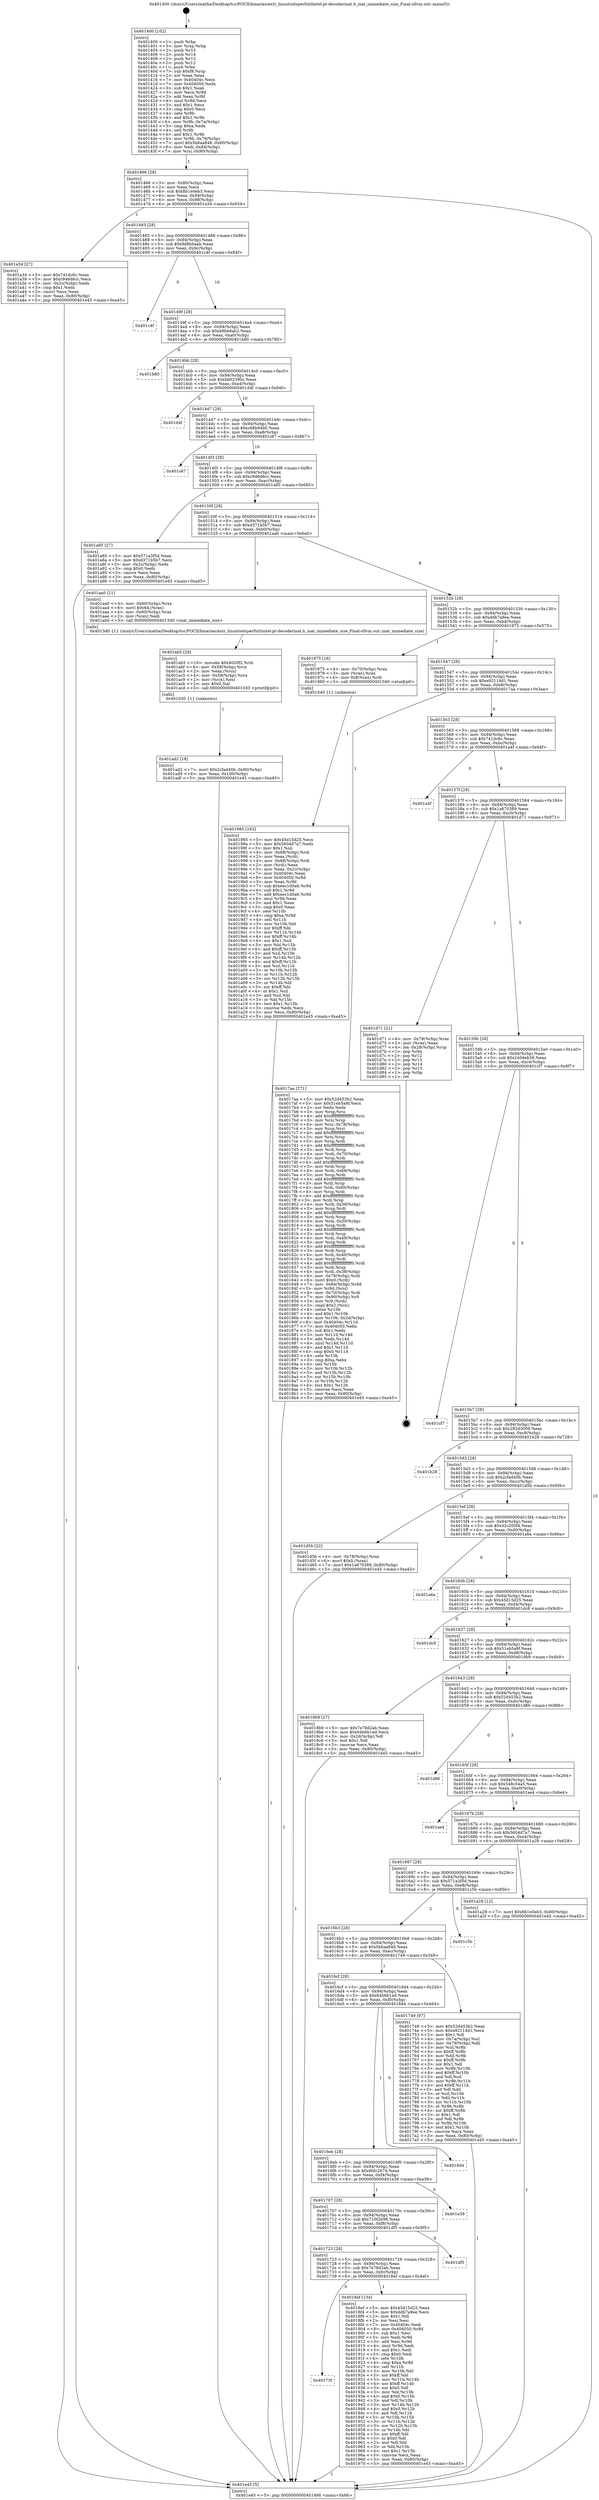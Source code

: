 digraph "0x401400" {
  label = "0x401400 (/mnt/c/Users/mathe/Desktop/tcc/POCII/binaries/extr_linuxtoolsperfutilintel-pt-decoderinat.h_inat_immediate_size_Final-ollvm.out::main(0))"
  labelloc = "t"
  node[shape=record]

  Entry [label="",width=0.3,height=0.3,shape=circle,fillcolor=black,style=filled]
  "0x401466" [label="{
     0x401466 [29]\l
     | [instrs]\l
     &nbsp;&nbsp;0x401466 \<+3\>: mov -0x80(%rbp),%eax\l
     &nbsp;&nbsp;0x401469 \<+2\>: mov %eax,%ecx\l
     &nbsp;&nbsp;0x40146b \<+6\>: sub $0x8b1e0eb3,%ecx\l
     &nbsp;&nbsp;0x401471 \<+6\>: mov %eax,-0x94(%rbp)\l
     &nbsp;&nbsp;0x401477 \<+6\>: mov %ecx,-0x98(%rbp)\l
     &nbsp;&nbsp;0x40147d \<+6\>: je 0000000000401a34 \<main+0x634\>\l
  }"]
  "0x401a34" [label="{
     0x401a34 [27]\l
     | [instrs]\l
     &nbsp;&nbsp;0x401a34 \<+5\>: mov $0x741dc6c,%eax\l
     &nbsp;&nbsp;0x401a39 \<+5\>: mov $0xc946d6cc,%ecx\l
     &nbsp;&nbsp;0x401a3e \<+3\>: mov -0x2c(%rbp),%edx\l
     &nbsp;&nbsp;0x401a41 \<+3\>: cmp $0x1,%edx\l
     &nbsp;&nbsp;0x401a44 \<+3\>: cmovl %ecx,%eax\l
     &nbsp;&nbsp;0x401a47 \<+3\>: mov %eax,-0x80(%rbp)\l
     &nbsp;&nbsp;0x401a4a \<+5\>: jmp 0000000000401e45 \<main+0xa45\>\l
  }"]
  "0x401483" [label="{
     0x401483 [28]\l
     | [instrs]\l
     &nbsp;&nbsp;0x401483 \<+5\>: jmp 0000000000401488 \<main+0x88\>\l
     &nbsp;&nbsp;0x401488 \<+6\>: mov -0x94(%rbp),%eax\l
     &nbsp;&nbsp;0x40148e \<+5\>: sub $0x9d6bbaab,%eax\l
     &nbsp;&nbsp;0x401493 \<+6\>: mov %eax,-0x9c(%rbp)\l
     &nbsp;&nbsp;0x401499 \<+6\>: je 0000000000401c4f \<main+0x84f\>\l
  }"]
  Exit [label="",width=0.3,height=0.3,shape=circle,fillcolor=black,style=filled,peripheries=2]
  "0x401c4f" [label="{
     0x401c4f\l
  }", style=dashed]
  "0x40149f" [label="{
     0x40149f [28]\l
     | [instrs]\l
     &nbsp;&nbsp;0x40149f \<+5\>: jmp 00000000004014a4 \<main+0xa4\>\l
     &nbsp;&nbsp;0x4014a4 \<+6\>: mov -0x94(%rbp),%eax\l
     &nbsp;&nbsp;0x4014aa \<+5\>: sub $0xb9bb8ab2,%eax\l
     &nbsp;&nbsp;0x4014af \<+6\>: mov %eax,-0xa0(%rbp)\l
     &nbsp;&nbsp;0x4014b5 \<+6\>: je 0000000000401b80 \<main+0x780\>\l
  }"]
  "0x401ad2" [label="{
     0x401ad2 [18]\l
     | [instrs]\l
     &nbsp;&nbsp;0x401ad2 \<+7\>: movl $0x2cfad40b,-0x80(%rbp)\l
     &nbsp;&nbsp;0x401ad9 \<+6\>: mov %eax,-0x100(%rbp)\l
     &nbsp;&nbsp;0x401adf \<+5\>: jmp 0000000000401e45 \<main+0xa45\>\l
  }"]
  "0x401b80" [label="{
     0x401b80\l
  }", style=dashed]
  "0x4014bb" [label="{
     0x4014bb [28]\l
     | [instrs]\l
     &nbsp;&nbsp;0x4014bb \<+5\>: jmp 00000000004014c0 \<main+0xc0\>\l
     &nbsp;&nbsp;0x4014c0 \<+6\>: mov -0x94(%rbp),%eax\l
     &nbsp;&nbsp;0x4014c6 \<+5\>: sub $0xbb62390c,%eax\l
     &nbsp;&nbsp;0x4014cb \<+6\>: mov %eax,-0xa4(%rbp)\l
     &nbsp;&nbsp;0x4014d1 \<+6\>: je 0000000000401d4f \<main+0x94f\>\l
  }"]
  "0x401ab5" [label="{
     0x401ab5 [29]\l
     | [instrs]\l
     &nbsp;&nbsp;0x401ab5 \<+10\>: movabs $0x4020f2,%rdi\l
     &nbsp;&nbsp;0x401abf \<+4\>: mov -0x58(%rbp),%rcx\l
     &nbsp;&nbsp;0x401ac3 \<+2\>: mov %eax,(%rcx)\l
     &nbsp;&nbsp;0x401ac5 \<+4\>: mov -0x58(%rbp),%rcx\l
     &nbsp;&nbsp;0x401ac9 \<+2\>: mov (%rcx),%esi\l
     &nbsp;&nbsp;0x401acb \<+2\>: mov $0x0,%al\l
     &nbsp;&nbsp;0x401acd \<+5\>: call 0000000000401030 \<printf@plt\>\l
     | [calls]\l
     &nbsp;&nbsp;0x401030 \{1\} (unknown)\l
  }"]
  "0x401d4f" [label="{
     0x401d4f\l
  }", style=dashed]
  "0x4014d7" [label="{
     0x4014d7 [28]\l
     | [instrs]\l
     &nbsp;&nbsp;0x4014d7 \<+5\>: jmp 00000000004014dc \<main+0xdc\>\l
     &nbsp;&nbsp;0x4014dc \<+6\>: mov -0x94(%rbp),%eax\l
     &nbsp;&nbsp;0x4014e2 \<+5\>: sub $0xc68b94b0,%eax\l
     &nbsp;&nbsp;0x4014e7 \<+6\>: mov %eax,-0xa8(%rbp)\l
     &nbsp;&nbsp;0x4014ed \<+6\>: je 0000000000401c67 \<main+0x867\>\l
  }"]
  "0x401985" [label="{
     0x401985 [163]\l
     | [instrs]\l
     &nbsp;&nbsp;0x401985 \<+5\>: mov $0x45d15d25,%ecx\l
     &nbsp;&nbsp;0x40198a \<+5\>: mov $0x5604d7a7,%edx\l
     &nbsp;&nbsp;0x40198f \<+3\>: mov $0x1,%sil\l
     &nbsp;&nbsp;0x401992 \<+4\>: mov -0x68(%rbp),%rdi\l
     &nbsp;&nbsp;0x401996 \<+2\>: mov %eax,(%rdi)\l
     &nbsp;&nbsp;0x401998 \<+4\>: mov -0x68(%rbp),%rdi\l
     &nbsp;&nbsp;0x40199c \<+2\>: mov (%rdi),%eax\l
     &nbsp;&nbsp;0x40199e \<+3\>: mov %eax,-0x2c(%rbp)\l
     &nbsp;&nbsp;0x4019a1 \<+7\>: mov 0x40404c,%eax\l
     &nbsp;&nbsp;0x4019a8 \<+8\>: mov 0x404050,%r8d\l
     &nbsp;&nbsp;0x4019b0 \<+3\>: mov %eax,%r9d\l
     &nbsp;&nbsp;0x4019b3 \<+7\>: sub $0xeec1d0a6,%r9d\l
     &nbsp;&nbsp;0x4019ba \<+4\>: sub $0x1,%r9d\l
     &nbsp;&nbsp;0x4019be \<+7\>: add $0xeec1d0a6,%r9d\l
     &nbsp;&nbsp;0x4019c5 \<+4\>: imul %r9d,%eax\l
     &nbsp;&nbsp;0x4019c9 \<+3\>: and $0x1,%eax\l
     &nbsp;&nbsp;0x4019cc \<+3\>: cmp $0x0,%eax\l
     &nbsp;&nbsp;0x4019cf \<+4\>: sete %r10b\l
     &nbsp;&nbsp;0x4019d3 \<+4\>: cmp $0xa,%r8d\l
     &nbsp;&nbsp;0x4019d7 \<+4\>: setl %r11b\l
     &nbsp;&nbsp;0x4019db \<+3\>: mov %r10b,%bl\l
     &nbsp;&nbsp;0x4019de \<+3\>: xor $0xff,%bl\l
     &nbsp;&nbsp;0x4019e1 \<+3\>: mov %r11b,%r14b\l
     &nbsp;&nbsp;0x4019e4 \<+4\>: xor $0xff,%r14b\l
     &nbsp;&nbsp;0x4019e8 \<+4\>: xor $0x1,%sil\l
     &nbsp;&nbsp;0x4019ec \<+3\>: mov %bl,%r15b\l
     &nbsp;&nbsp;0x4019ef \<+4\>: and $0xff,%r15b\l
     &nbsp;&nbsp;0x4019f3 \<+3\>: and %sil,%r10b\l
     &nbsp;&nbsp;0x4019f6 \<+3\>: mov %r14b,%r12b\l
     &nbsp;&nbsp;0x4019f9 \<+4\>: and $0xff,%r12b\l
     &nbsp;&nbsp;0x4019fd \<+3\>: and %sil,%r11b\l
     &nbsp;&nbsp;0x401a00 \<+3\>: or %r10b,%r15b\l
     &nbsp;&nbsp;0x401a03 \<+3\>: or %r11b,%r12b\l
     &nbsp;&nbsp;0x401a06 \<+3\>: xor %r12b,%r15b\l
     &nbsp;&nbsp;0x401a09 \<+3\>: or %r14b,%bl\l
     &nbsp;&nbsp;0x401a0c \<+3\>: xor $0xff,%bl\l
     &nbsp;&nbsp;0x401a0f \<+4\>: or $0x1,%sil\l
     &nbsp;&nbsp;0x401a13 \<+3\>: and %sil,%bl\l
     &nbsp;&nbsp;0x401a16 \<+3\>: or %bl,%r15b\l
     &nbsp;&nbsp;0x401a19 \<+4\>: test $0x1,%r15b\l
     &nbsp;&nbsp;0x401a1d \<+3\>: cmovne %edx,%ecx\l
     &nbsp;&nbsp;0x401a20 \<+3\>: mov %ecx,-0x80(%rbp)\l
     &nbsp;&nbsp;0x401a23 \<+5\>: jmp 0000000000401e45 \<main+0xa45\>\l
  }"]
  "0x401c67" [label="{
     0x401c67\l
  }", style=dashed]
  "0x4014f3" [label="{
     0x4014f3 [28]\l
     | [instrs]\l
     &nbsp;&nbsp;0x4014f3 \<+5\>: jmp 00000000004014f8 \<main+0xf8\>\l
     &nbsp;&nbsp;0x4014f8 \<+6\>: mov -0x94(%rbp),%eax\l
     &nbsp;&nbsp;0x4014fe \<+5\>: sub $0xc946d6cc,%eax\l
     &nbsp;&nbsp;0x401503 \<+6\>: mov %eax,-0xac(%rbp)\l
     &nbsp;&nbsp;0x401509 \<+6\>: je 0000000000401a85 \<main+0x685\>\l
  }"]
  "0x40173f" [label="{
     0x40173f\l
  }", style=dashed]
  "0x401a85" [label="{
     0x401a85 [27]\l
     | [instrs]\l
     &nbsp;&nbsp;0x401a85 \<+5\>: mov $0x571a3f5d,%eax\l
     &nbsp;&nbsp;0x401a8a \<+5\>: mov $0xd371b5b7,%ecx\l
     &nbsp;&nbsp;0x401a8f \<+3\>: mov -0x2c(%rbp),%edx\l
     &nbsp;&nbsp;0x401a92 \<+3\>: cmp $0x0,%edx\l
     &nbsp;&nbsp;0x401a95 \<+3\>: cmove %ecx,%eax\l
     &nbsp;&nbsp;0x401a98 \<+3\>: mov %eax,-0x80(%rbp)\l
     &nbsp;&nbsp;0x401a9b \<+5\>: jmp 0000000000401e45 \<main+0xa45\>\l
  }"]
  "0x40150f" [label="{
     0x40150f [28]\l
     | [instrs]\l
     &nbsp;&nbsp;0x40150f \<+5\>: jmp 0000000000401514 \<main+0x114\>\l
     &nbsp;&nbsp;0x401514 \<+6\>: mov -0x94(%rbp),%eax\l
     &nbsp;&nbsp;0x40151a \<+5\>: sub $0xd371b5b7,%eax\l
     &nbsp;&nbsp;0x40151f \<+6\>: mov %eax,-0xb0(%rbp)\l
     &nbsp;&nbsp;0x401525 \<+6\>: je 0000000000401aa0 \<main+0x6a0\>\l
  }"]
  "0x4018ef" [label="{
     0x4018ef [134]\l
     | [instrs]\l
     &nbsp;&nbsp;0x4018ef \<+5\>: mov $0x45d15d25,%eax\l
     &nbsp;&nbsp;0x4018f4 \<+5\>: mov $0xddb7a9ee,%ecx\l
     &nbsp;&nbsp;0x4018f9 \<+2\>: mov $0x1,%dl\l
     &nbsp;&nbsp;0x4018fb \<+2\>: xor %esi,%esi\l
     &nbsp;&nbsp;0x4018fd \<+7\>: mov 0x40404c,%edi\l
     &nbsp;&nbsp;0x401904 \<+8\>: mov 0x404050,%r8d\l
     &nbsp;&nbsp;0x40190c \<+3\>: sub $0x1,%esi\l
     &nbsp;&nbsp;0x40190f \<+3\>: mov %edi,%r9d\l
     &nbsp;&nbsp;0x401912 \<+3\>: add %esi,%r9d\l
     &nbsp;&nbsp;0x401915 \<+4\>: imul %r9d,%edi\l
     &nbsp;&nbsp;0x401919 \<+3\>: and $0x1,%edi\l
     &nbsp;&nbsp;0x40191c \<+3\>: cmp $0x0,%edi\l
     &nbsp;&nbsp;0x40191f \<+4\>: sete %r10b\l
     &nbsp;&nbsp;0x401923 \<+4\>: cmp $0xa,%r8d\l
     &nbsp;&nbsp;0x401927 \<+4\>: setl %r11b\l
     &nbsp;&nbsp;0x40192b \<+3\>: mov %r10b,%bl\l
     &nbsp;&nbsp;0x40192e \<+3\>: xor $0xff,%bl\l
     &nbsp;&nbsp;0x401931 \<+3\>: mov %r11b,%r14b\l
     &nbsp;&nbsp;0x401934 \<+4\>: xor $0xff,%r14b\l
     &nbsp;&nbsp;0x401938 \<+3\>: xor $0x0,%dl\l
     &nbsp;&nbsp;0x40193b \<+3\>: mov %bl,%r15b\l
     &nbsp;&nbsp;0x40193e \<+4\>: and $0x0,%r15b\l
     &nbsp;&nbsp;0x401942 \<+3\>: and %dl,%r10b\l
     &nbsp;&nbsp;0x401945 \<+3\>: mov %r14b,%r12b\l
     &nbsp;&nbsp;0x401948 \<+4\>: and $0x0,%r12b\l
     &nbsp;&nbsp;0x40194c \<+3\>: and %dl,%r11b\l
     &nbsp;&nbsp;0x40194f \<+3\>: or %r10b,%r15b\l
     &nbsp;&nbsp;0x401952 \<+3\>: or %r11b,%r12b\l
     &nbsp;&nbsp;0x401955 \<+3\>: xor %r12b,%r15b\l
     &nbsp;&nbsp;0x401958 \<+3\>: or %r14b,%bl\l
     &nbsp;&nbsp;0x40195b \<+3\>: xor $0xff,%bl\l
     &nbsp;&nbsp;0x40195e \<+3\>: or $0x0,%dl\l
     &nbsp;&nbsp;0x401961 \<+2\>: and %dl,%bl\l
     &nbsp;&nbsp;0x401963 \<+3\>: or %bl,%r15b\l
     &nbsp;&nbsp;0x401966 \<+4\>: test $0x1,%r15b\l
     &nbsp;&nbsp;0x40196a \<+3\>: cmovne %ecx,%eax\l
     &nbsp;&nbsp;0x40196d \<+3\>: mov %eax,-0x80(%rbp)\l
     &nbsp;&nbsp;0x401970 \<+5\>: jmp 0000000000401e45 \<main+0xa45\>\l
  }"]
  "0x401aa0" [label="{
     0x401aa0 [21]\l
     | [instrs]\l
     &nbsp;&nbsp;0x401aa0 \<+4\>: mov -0x60(%rbp),%rax\l
     &nbsp;&nbsp;0x401aa4 \<+6\>: movl $0x64,(%rax)\l
     &nbsp;&nbsp;0x401aaa \<+4\>: mov -0x60(%rbp),%rax\l
     &nbsp;&nbsp;0x401aae \<+2\>: mov (%rax),%edi\l
     &nbsp;&nbsp;0x401ab0 \<+5\>: call 00000000004013d0 \<inat_immediate_size\>\l
     | [calls]\l
     &nbsp;&nbsp;0x4013d0 \{1\} (/mnt/c/Users/mathe/Desktop/tcc/POCII/binaries/extr_linuxtoolsperfutilintel-pt-decoderinat.h_inat_immediate_size_Final-ollvm.out::inat_immediate_size)\l
  }"]
  "0x40152b" [label="{
     0x40152b [28]\l
     | [instrs]\l
     &nbsp;&nbsp;0x40152b \<+5\>: jmp 0000000000401530 \<main+0x130\>\l
     &nbsp;&nbsp;0x401530 \<+6\>: mov -0x94(%rbp),%eax\l
     &nbsp;&nbsp;0x401536 \<+5\>: sub $0xddb7a9ee,%eax\l
     &nbsp;&nbsp;0x40153b \<+6\>: mov %eax,-0xb4(%rbp)\l
     &nbsp;&nbsp;0x401541 \<+6\>: je 0000000000401975 \<main+0x575\>\l
  }"]
  "0x401723" [label="{
     0x401723 [28]\l
     | [instrs]\l
     &nbsp;&nbsp;0x401723 \<+5\>: jmp 0000000000401728 \<main+0x328\>\l
     &nbsp;&nbsp;0x401728 \<+6\>: mov -0x94(%rbp),%eax\l
     &nbsp;&nbsp;0x40172e \<+5\>: sub $0x7e78d2ab,%eax\l
     &nbsp;&nbsp;0x401733 \<+6\>: mov %eax,-0xfc(%rbp)\l
     &nbsp;&nbsp;0x401739 \<+6\>: je 00000000004018ef \<main+0x4ef\>\l
  }"]
  "0x401975" [label="{
     0x401975 [16]\l
     | [instrs]\l
     &nbsp;&nbsp;0x401975 \<+4\>: mov -0x70(%rbp),%rax\l
     &nbsp;&nbsp;0x401979 \<+3\>: mov (%rax),%rax\l
     &nbsp;&nbsp;0x40197c \<+4\>: mov 0x8(%rax),%rdi\l
     &nbsp;&nbsp;0x401980 \<+5\>: call 0000000000401040 \<atoi@plt\>\l
     | [calls]\l
     &nbsp;&nbsp;0x401040 \{1\} (unknown)\l
  }"]
  "0x401547" [label="{
     0x401547 [28]\l
     | [instrs]\l
     &nbsp;&nbsp;0x401547 \<+5\>: jmp 000000000040154c \<main+0x14c\>\l
     &nbsp;&nbsp;0x40154c \<+6\>: mov -0x94(%rbp),%eax\l
     &nbsp;&nbsp;0x401552 \<+5\>: sub $0xe92114d1,%eax\l
     &nbsp;&nbsp;0x401557 \<+6\>: mov %eax,-0xb8(%rbp)\l
     &nbsp;&nbsp;0x40155d \<+6\>: je 00000000004017aa \<main+0x3aa\>\l
  }"]
  "0x401df5" [label="{
     0x401df5\l
  }", style=dashed]
  "0x4017aa" [label="{
     0x4017aa [271]\l
     | [instrs]\l
     &nbsp;&nbsp;0x4017aa \<+5\>: mov $0x52d453b2,%eax\l
     &nbsp;&nbsp;0x4017af \<+5\>: mov $0x51eb5a9f,%ecx\l
     &nbsp;&nbsp;0x4017b4 \<+2\>: xor %edx,%edx\l
     &nbsp;&nbsp;0x4017b6 \<+3\>: mov %rsp,%rsi\l
     &nbsp;&nbsp;0x4017b9 \<+4\>: add $0xfffffffffffffff0,%rsi\l
     &nbsp;&nbsp;0x4017bd \<+3\>: mov %rsi,%rsp\l
     &nbsp;&nbsp;0x4017c0 \<+4\>: mov %rsi,-0x78(%rbp)\l
     &nbsp;&nbsp;0x4017c4 \<+3\>: mov %rsp,%rsi\l
     &nbsp;&nbsp;0x4017c7 \<+4\>: add $0xfffffffffffffff0,%rsi\l
     &nbsp;&nbsp;0x4017cb \<+3\>: mov %rsi,%rsp\l
     &nbsp;&nbsp;0x4017ce \<+3\>: mov %rsp,%rdi\l
     &nbsp;&nbsp;0x4017d1 \<+4\>: add $0xfffffffffffffff0,%rdi\l
     &nbsp;&nbsp;0x4017d5 \<+3\>: mov %rdi,%rsp\l
     &nbsp;&nbsp;0x4017d8 \<+4\>: mov %rdi,-0x70(%rbp)\l
     &nbsp;&nbsp;0x4017dc \<+3\>: mov %rsp,%rdi\l
     &nbsp;&nbsp;0x4017df \<+4\>: add $0xfffffffffffffff0,%rdi\l
     &nbsp;&nbsp;0x4017e3 \<+3\>: mov %rdi,%rsp\l
     &nbsp;&nbsp;0x4017e6 \<+4\>: mov %rdi,-0x68(%rbp)\l
     &nbsp;&nbsp;0x4017ea \<+3\>: mov %rsp,%rdi\l
     &nbsp;&nbsp;0x4017ed \<+4\>: add $0xfffffffffffffff0,%rdi\l
     &nbsp;&nbsp;0x4017f1 \<+3\>: mov %rdi,%rsp\l
     &nbsp;&nbsp;0x4017f4 \<+4\>: mov %rdi,-0x60(%rbp)\l
     &nbsp;&nbsp;0x4017f8 \<+3\>: mov %rsp,%rdi\l
     &nbsp;&nbsp;0x4017fb \<+4\>: add $0xfffffffffffffff0,%rdi\l
     &nbsp;&nbsp;0x4017ff \<+3\>: mov %rdi,%rsp\l
     &nbsp;&nbsp;0x401802 \<+4\>: mov %rdi,-0x58(%rbp)\l
     &nbsp;&nbsp;0x401806 \<+3\>: mov %rsp,%rdi\l
     &nbsp;&nbsp;0x401809 \<+4\>: add $0xfffffffffffffff0,%rdi\l
     &nbsp;&nbsp;0x40180d \<+3\>: mov %rdi,%rsp\l
     &nbsp;&nbsp;0x401810 \<+4\>: mov %rdi,-0x50(%rbp)\l
     &nbsp;&nbsp;0x401814 \<+3\>: mov %rsp,%rdi\l
     &nbsp;&nbsp;0x401817 \<+4\>: add $0xfffffffffffffff0,%rdi\l
     &nbsp;&nbsp;0x40181b \<+3\>: mov %rdi,%rsp\l
     &nbsp;&nbsp;0x40181e \<+4\>: mov %rdi,-0x48(%rbp)\l
     &nbsp;&nbsp;0x401822 \<+3\>: mov %rsp,%rdi\l
     &nbsp;&nbsp;0x401825 \<+4\>: add $0xfffffffffffffff0,%rdi\l
     &nbsp;&nbsp;0x401829 \<+3\>: mov %rdi,%rsp\l
     &nbsp;&nbsp;0x40182c \<+4\>: mov %rdi,-0x40(%rbp)\l
     &nbsp;&nbsp;0x401830 \<+3\>: mov %rsp,%rdi\l
     &nbsp;&nbsp;0x401833 \<+4\>: add $0xfffffffffffffff0,%rdi\l
     &nbsp;&nbsp;0x401837 \<+3\>: mov %rdi,%rsp\l
     &nbsp;&nbsp;0x40183a \<+4\>: mov %rdi,-0x38(%rbp)\l
     &nbsp;&nbsp;0x40183e \<+4\>: mov -0x78(%rbp),%rdi\l
     &nbsp;&nbsp;0x401842 \<+6\>: movl $0x0,(%rdi)\l
     &nbsp;&nbsp;0x401848 \<+7\>: mov -0x84(%rbp),%r8d\l
     &nbsp;&nbsp;0x40184f \<+3\>: mov %r8d,(%rsi)\l
     &nbsp;&nbsp;0x401852 \<+4\>: mov -0x70(%rbp),%rdi\l
     &nbsp;&nbsp;0x401856 \<+7\>: mov -0x90(%rbp),%r9\l
     &nbsp;&nbsp;0x40185d \<+3\>: mov %r9,(%rdi)\l
     &nbsp;&nbsp;0x401860 \<+3\>: cmpl $0x2,(%rsi)\l
     &nbsp;&nbsp;0x401863 \<+4\>: setne %r10b\l
     &nbsp;&nbsp;0x401867 \<+4\>: and $0x1,%r10b\l
     &nbsp;&nbsp;0x40186b \<+4\>: mov %r10b,-0x2d(%rbp)\l
     &nbsp;&nbsp;0x40186f \<+8\>: mov 0x40404c,%r11d\l
     &nbsp;&nbsp;0x401877 \<+7\>: mov 0x404050,%ebx\l
     &nbsp;&nbsp;0x40187e \<+3\>: sub $0x1,%edx\l
     &nbsp;&nbsp;0x401881 \<+3\>: mov %r11d,%r14d\l
     &nbsp;&nbsp;0x401884 \<+3\>: add %edx,%r14d\l
     &nbsp;&nbsp;0x401887 \<+4\>: imul %r14d,%r11d\l
     &nbsp;&nbsp;0x40188b \<+4\>: and $0x1,%r11d\l
     &nbsp;&nbsp;0x40188f \<+4\>: cmp $0x0,%r11d\l
     &nbsp;&nbsp;0x401893 \<+4\>: sete %r10b\l
     &nbsp;&nbsp;0x401897 \<+3\>: cmp $0xa,%ebx\l
     &nbsp;&nbsp;0x40189a \<+4\>: setl %r15b\l
     &nbsp;&nbsp;0x40189e \<+3\>: mov %r10b,%r12b\l
     &nbsp;&nbsp;0x4018a1 \<+3\>: and %r15b,%r12b\l
     &nbsp;&nbsp;0x4018a4 \<+3\>: xor %r15b,%r10b\l
     &nbsp;&nbsp;0x4018a7 \<+3\>: or %r10b,%r12b\l
     &nbsp;&nbsp;0x4018aa \<+4\>: test $0x1,%r12b\l
     &nbsp;&nbsp;0x4018ae \<+3\>: cmovne %ecx,%eax\l
     &nbsp;&nbsp;0x4018b1 \<+3\>: mov %eax,-0x80(%rbp)\l
     &nbsp;&nbsp;0x4018b4 \<+5\>: jmp 0000000000401e45 \<main+0xa45\>\l
  }"]
  "0x401563" [label="{
     0x401563 [28]\l
     | [instrs]\l
     &nbsp;&nbsp;0x401563 \<+5\>: jmp 0000000000401568 \<main+0x168\>\l
     &nbsp;&nbsp;0x401568 \<+6\>: mov -0x94(%rbp),%eax\l
     &nbsp;&nbsp;0x40156e \<+5\>: sub $0x741dc6c,%eax\l
     &nbsp;&nbsp;0x401573 \<+6\>: mov %eax,-0xbc(%rbp)\l
     &nbsp;&nbsp;0x401579 \<+6\>: je 0000000000401a4f \<main+0x64f\>\l
  }"]
  "0x401707" [label="{
     0x401707 [28]\l
     | [instrs]\l
     &nbsp;&nbsp;0x401707 \<+5\>: jmp 000000000040170c \<main+0x30c\>\l
     &nbsp;&nbsp;0x40170c \<+6\>: mov -0x94(%rbp),%eax\l
     &nbsp;&nbsp;0x401712 \<+5\>: sub $0x710f2b98,%eax\l
     &nbsp;&nbsp;0x401717 \<+6\>: mov %eax,-0xf8(%rbp)\l
     &nbsp;&nbsp;0x40171d \<+6\>: je 0000000000401df5 \<main+0x9f5\>\l
  }"]
  "0x401a4f" [label="{
     0x401a4f\l
  }", style=dashed]
  "0x40157f" [label="{
     0x40157f [28]\l
     | [instrs]\l
     &nbsp;&nbsp;0x40157f \<+5\>: jmp 0000000000401584 \<main+0x184\>\l
     &nbsp;&nbsp;0x401584 \<+6\>: mov -0x94(%rbp),%eax\l
     &nbsp;&nbsp;0x40158a \<+5\>: sub $0x1a670389,%eax\l
     &nbsp;&nbsp;0x40158f \<+6\>: mov %eax,-0xc0(%rbp)\l
     &nbsp;&nbsp;0x401595 \<+6\>: je 0000000000401d71 \<main+0x971\>\l
  }"]
  "0x401e39" [label="{
     0x401e39\l
  }", style=dashed]
  "0x401d71" [label="{
     0x401d71 [21]\l
     | [instrs]\l
     &nbsp;&nbsp;0x401d71 \<+4\>: mov -0x78(%rbp),%rax\l
     &nbsp;&nbsp;0x401d75 \<+2\>: mov (%rax),%eax\l
     &nbsp;&nbsp;0x401d77 \<+4\>: lea -0x28(%rbp),%rsp\l
     &nbsp;&nbsp;0x401d7b \<+1\>: pop %rbx\l
     &nbsp;&nbsp;0x401d7c \<+2\>: pop %r12\l
     &nbsp;&nbsp;0x401d7e \<+2\>: pop %r13\l
     &nbsp;&nbsp;0x401d80 \<+2\>: pop %r14\l
     &nbsp;&nbsp;0x401d82 \<+2\>: pop %r15\l
     &nbsp;&nbsp;0x401d84 \<+1\>: pop %rbp\l
     &nbsp;&nbsp;0x401d85 \<+1\>: ret\l
  }"]
  "0x40159b" [label="{
     0x40159b [28]\l
     | [instrs]\l
     &nbsp;&nbsp;0x40159b \<+5\>: jmp 00000000004015a0 \<main+0x1a0\>\l
     &nbsp;&nbsp;0x4015a0 \<+6\>: mov -0x94(%rbp),%eax\l
     &nbsp;&nbsp;0x4015a6 \<+5\>: sub $0x240deb38,%eax\l
     &nbsp;&nbsp;0x4015ab \<+6\>: mov %eax,-0xc4(%rbp)\l
     &nbsp;&nbsp;0x4015b1 \<+6\>: je 0000000000401cf7 \<main+0x8f7\>\l
  }"]
  "0x4016eb" [label="{
     0x4016eb [28]\l
     | [instrs]\l
     &nbsp;&nbsp;0x4016eb \<+5\>: jmp 00000000004016f0 \<main+0x2f0\>\l
     &nbsp;&nbsp;0x4016f0 \<+6\>: mov -0x94(%rbp),%eax\l
     &nbsp;&nbsp;0x4016f6 \<+5\>: sub $0x6fdc2674,%eax\l
     &nbsp;&nbsp;0x4016fb \<+6\>: mov %eax,-0xf4(%rbp)\l
     &nbsp;&nbsp;0x401701 \<+6\>: je 0000000000401e39 \<main+0xa39\>\l
  }"]
  "0x401cf7" [label="{
     0x401cf7\l
  }", style=dashed]
  "0x4015b7" [label="{
     0x4015b7 [28]\l
     | [instrs]\l
     &nbsp;&nbsp;0x4015b7 \<+5\>: jmp 00000000004015bc \<main+0x1bc\>\l
     &nbsp;&nbsp;0x4015bc \<+6\>: mov -0x94(%rbp),%eax\l
     &nbsp;&nbsp;0x4015c2 \<+5\>: sub $0x282d3009,%eax\l
     &nbsp;&nbsp;0x4015c7 \<+6\>: mov %eax,-0xc8(%rbp)\l
     &nbsp;&nbsp;0x4015cd \<+6\>: je 0000000000401b28 \<main+0x728\>\l
  }"]
  "0x4018d4" [label="{
     0x4018d4\l
  }", style=dashed]
  "0x401b28" [label="{
     0x401b28\l
  }", style=dashed]
  "0x4015d3" [label="{
     0x4015d3 [28]\l
     | [instrs]\l
     &nbsp;&nbsp;0x4015d3 \<+5\>: jmp 00000000004015d8 \<main+0x1d8\>\l
     &nbsp;&nbsp;0x4015d8 \<+6\>: mov -0x94(%rbp),%eax\l
     &nbsp;&nbsp;0x4015de \<+5\>: sub $0x2cfad40b,%eax\l
     &nbsp;&nbsp;0x4015e3 \<+6\>: mov %eax,-0xcc(%rbp)\l
     &nbsp;&nbsp;0x4015e9 \<+6\>: je 0000000000401d5b \<main+0x95b\>\l
  }"]
  "0x401400" [label="{
     0x401400 [102]\l
     | [instrs]\l
     &nbsp;&nbsp;0x401400 \<+1\>: push %rbp\l
     &nbsp;&nbsp;0x401401 \<+3\>: mov %rsp,%rbp\l
     &nbsp;&nbsp;0x401404 \<+2\>: push %r15\l
     &nbsp;&nbsp;0x401406 \<+2\>: push %r14\l
     &nbsp;&nbsp;0x401408 \<+2\>: push %r13\l
     &nbsp;&nbsp;0x40140a \<+2\>: push %r12\l
     &nbsp;&nbsp;0x40140c \<+1\>: push %rbx\l
     &nbsp;&nbsp;0x40140d \<+7\>: sub $0xf8,%rsp\l
     &nbsp;&nbsp;0x401414 \<+2\>: xor %eax,%eax\l
     &nbsp;&nbsp;0x401416 \<+7\>: mov 0x40404c,%ecx\l
     &nbsp;&nbsp;0x40141d \<+7\>: mov 0x404050,%edx\l
     &nbsp;&nbsp;0x401424 \<+3\>: sub $0x1,%eax\l
     &nbsp;&nbsp;0x401427 \<+3\>: mov %ecx,%r8d\l
     &nbsp;&nbsp;0x40142a \<+3\>: add %eax,%r8d\l
     &nbsp;&nbsp;0x40142d \<+4\>: imul %r8d,%ecx\l
     &nbsp;&nbsp;0x401431 \<+3\>: and $0x1,%ecx\l
     &nbsp;&nbsp;0x401434 \<+3\>: cmp $0x0,%ecx\l
     &nbsp;&nbsp;0x401437 \<+4\>: sete %r9b\l
     &nbsp;&nbsp;0x40143b \<+4\>: and $0x1,%r9b\l
     &nbsp;&nbsp;0x40143f \<+4\>: mov %r9b,-0x7a(%rbp)\l
     &nbsp;&nbsp;0x401443 \<+3\>: cmp $0xa,%edx\l
     &nbsp;&nbsp;0x401446 \<+4\>: setl %r9b\l
     &nbsp;&nbsp;0x40144a \<+4\>: and $0x1,%r9b\l
     &nbsp;&nbsp;0x40144e \<+4\>: mov %r9b,-0x79(%rbp)\l
     &nbsp;&nbsp;0x401452 \<+7\>: movl $0x5b6aa848,-0x80(%rbp)\l
     &nbsp;&nbsp;0x401459 \<+6\>: mov %edi,-0x84(%rbp)\l
     &nbsp;&nbsp;0x40145f \<+7\>: mov %rsi,-0x90(%rbp)\l
  }"]
  "0x401d5b" [label="{
     0x401d5b [22]\l
     | [instrs]\l
     &nbsp;&nbsp;0x401d5b \<+4\>: mov -0x78(%rbp),%rax\l
     &nbsp;&nbsp;0x401d5f \<+6\>: movl $0x0,(%rax)\l
     &nbsp;&nbsp;0x401d65 \<+7\>: movl $0x1a670389,-0x80(%rbp)\l
     &nbsp;&nbsp;0x401d6c \<+5\>: jmp 0000000000401e45 \<main+0xa45\>\l
  }"]
  "0x4015ef" [label="{
     0x4015ef [28]\l
     | [instrs]\l
     &nbsp;&nbsp;0x4015ef \<+5\>: jmp 00000000004015f4 \<main+0x1f4\>\l
     &nbsp;&nbsp;0x4015f4 \<+6\>: mov -0x94(%rbp),%eax\l
     &nbsp;&nbsp;0x4015fa \<+5\>: sub $0x42c200f4,%eax\l
     &nbsp;&nbsp;0x4015ff \<+6\>: mov %eax,-0xd0(%rbp)\l
     &nbsp;&nbsp;0x401605 \<+6\>: je 0000000000401a6a \<main+0x66a\>\l
  }"]
  "0x401e45" [label="{
     0x401e45 [5]\l
     | [instrs]\l
     &nbsp;&nbsp;0x401e45 \<+5\>: jmp 0000000000401466 \<main+0x66\>\l
  }"]
  "0x401a6a" [label="{
     0x401a6a\l
  }", style=dashed]
  "0x40160b" [label="{
     0x40160b [28]\l
     | [instrs]\l
     &nbsp;&nbsp;0x40160b \<+5\>: jmp 0000000000401610 \<main+0x210\>\l
     &nbsp;&nbsp;0x401610 \<+6\>: mov -0x94(%rbp),%eax\l
     &nbsp;&nbsp;0x401616 \<+5\>: sub $0x45d15d25,%eax\l
     &nbsp;&nbsp;0x40161b \<+6\>: mov %eax,-0xd4(%rbp)\l
     &nbsp;&nbsp;0x401621 \<+6\>: je 0000000000401dc8 \<main+0x9c8\>\l
  }"]
  "0x4016cf" [label="{
     0x4016cf [28]\l
     | [instrs]\l
     &nbsp;&nbsp;0x4016cf \<+5\>: jmp 00000000004016d4 \<main+0x2d4\>\l
     &nbsp;&nbsp;0x4016d4 \<+6\>: mov -0x94(%rbp),%eax\l
     &nbsp;&nbsp;0x4016da \<+5\>: sub $0x64b6b1ed,%eax\l
     &nbsp;&nbsp;0x4016df \<+6\>: mov %eax,-0xf0(%rbp)\l
     &nbsp;&nbsp;0x4016e5 \<+6\>: je 00000000004018d4 \<main+0x4d4\>\l
  }"]
  "0x401dc8" [label="{
     0x401dc8\l
  }", style=dashed]
  "0x401627" [label="{
     0x401627 [28]\l
     | [instrs]\l
     &nbsp;&nbsp;0x401627 \<+5\>: jmp 000000000040162c \<main+0x22c\>\l
     &nbsp;&nbsp;0x40162c \<+6\>: mov -0x94(%rbp),%eax\l
     &nbsp;&nbsp;0x401632 \<+5\>: sub $0x51eb5a9f,%eax\l
     &nbsp;&nbsp;0x401637 \<+6\>: mov %eax,-0xd8(%rbp)\l
     &nbsp;&nbsp;0x40163d \<+6\>: je 00000000004018b9 \<main+0x4b9\>\l
  }"]
  "0x401749" [label="{
     0x401749 [97]\l
     | [instrs]\l
     &nbsp;&nbsp;0x401749 \<+5\>: mov $0x52d453b2,%eax\l
     &nbsp;&nbsp;0x40174e \<+5\>: mov $0xe92114d1,%ecx\l
     &nbsp;&nbsp;0x401753 \<+2\>: mov $0x1,%dl\l
     &nbsp;&nbsp;0x401755 \<+4\>: mov -0x7a(%rbp),%sil\l
     &nbsp;&nbsp;0x401759 \<+4\>: mov -0x79(%rbp),%dil\l
     &nbsp;&nbsp;0x40175d \<+3\>: mov %sil,%r8b\l
     &nbsp;&nbsp;0x401760 \<+4\>: xor $0xff,%r8b\l
     &nbsp;&nbsp;0x401764 \<+3\>: mov %dil,%r9b\l
     &nbsp;&nbsp;0x401767 \<+4\>: xor $0xff,%r9b\l
     &nbsp;&nbsp;0x40176b \<+3\>: xor $0x1,%dl\l
     &nbsp;&nbsp;0x40176e \<+3\>: mov %r8b,%r10b\l
     &nbsp;&nbsp;0x401771 \<+4\>: and $0xff,%r10b\l
     &nbsp;&nbsp;0x401775 \<+3\>: and %dl,%sil\l
     &nbsp;&nbsp;0x401778 \<+3\>: mov %r9b,%r11b\l
     &nbsp;&nbsp;0x40177b \<+4\>: and $0xff,%r11b\l
     &nbsp;&nbsp;0x40177f \<+3\>: and %dl,%dil\l
     &nbsp;&nbsp;0x401782 \<+3\>: or %sil,%r10b\l
     &nbsp;&nbsp;0x401785 \<+3\>: or %dil,%r11b\l
     &nbsp;&nbsp;0x401788 \<+3\>: xor %r11b,%r10b\l
     &nbsp;&nbsp;0x40178b \<+3\>: or %r9b,%r8b\l
     &nbsp;&nbsp;0x40178e \<+4\>: xor $0xff,%r8b\l
     &nbsp;&nbsp;0x401792 \<+3\>: or $0x1,%dl\l
     &nbsp;&nbsp;0x401795 \<+3\>: and %dl,%r8b\l
     &nbsp;&nbsp;0x401798 \<+3\>: or %r8b,%r10b\l
     &nbsp;&nbsp;0x40179b \<+4\>: test $0x1,%r10b\l
     &nbsp;&nbsp;0x40179f \<+3\>: cmovne %ecx,%eax\l
     &nbsp;&nbsp;0x4017a2 \<+3\>: mov %eax,-0x80(%rbp)\l
     &nbsp;&nbsp;0x4017a5 \<+5\>: jmp 0000000000401e45 \<main+0xa45\>\l
  }"]
  "0x4018b9" [label="{
     0x4018b9 [27]\l
     | [instrs]\l
     &nbsp;&nbsp;0x4018b9 \<+5\>: mov $0x7e78d2ab,%eax\l
     &nbsp;&nbsp;0x4018be \<+5\>: mov $0x64b6b1ed,%ecx\l
     &nbsp;&nbsp;0x4018c3 \<+3\>: mov -0x2d(%rbp),%dl\l
     &nbsp;&nbsp;0x4018c6 \<+3\>: test $0x1,%dl\l
     &nbsp;&nbsp;0x4018c9 \<+3\>: cmovne %ecx,%eax\l
     &nbsp;&nbsp;0x4018cc \<+3\>: mov %eax,-0x80(%rbp)\l
     &nbsp;&nbsp;0x4018cf \<+5\>: jmp 0000000000401e45 \<main+0xa45\>\l
  }"]
  "0x401643" [label="{
     0x401643 [28]\l
     | [instrs]\l
     &nbsp;&nbsp;0x401643 \<+5\>: jmp 0000000000401648 \<main+0x248\>\l
     &nbsp;&nbsp;0x401648 \<+6\>: mov -0x94(%rbp),%eax\l
     &nbsp;&nbsp;0x40164e \<+5\>: sub $0x52d453b2,%eax\l
     &nbsp;&nbsp;0x401653 \<+6\>: mov %eax,-0xdc(%rbp)\l
     &nbsp;&nbsp;0x401659 \<+6\>: je 0000000000401d86 \<main+0x986\>\l
  }"]
  "0x4016b3" [label="{
     0x4016b3 [28]\l
     | [instrs]\l
     &nbsp;&nbsp;0x4016b3 \<+5\>: jmp 00000000004016b8 \<main+0x2b8\>\l
     &nbsp;&nbsp;0x4016b8 \<+6\>: mov -0x94(%rbp),%eax\l
     &nbsp;&nbsp;0x4016be \<+5\>: sub $0x5b6aa848,%eax\l
     &nbsp;&nbsp;0x4016c3 \<+6\>: mov %eax,-0xec(%rbp)\l
     &nbsp;&nbsp;0x4016c9 \<+6\>: je 0000000000401749 \<main+0x349\>\l
  }"]
  "0x401d86" [label="{
     0x401d86\l
  }", style=dashed]
  "0x40165f" [label="{
     0x40165f [28]\l
     | [instrs]\l
     &nbsp;&nbsp;0x40165f \<+5\>: jmp 0000000000401664 \<main+0x264\>\l
     &nbsp;&nbsp;0x401664 \<+6\>: mov -0x94(%rbp),%eax\l
     &nbsp;&nbsp;0x40166a \<+5\>: sub $0x548c54a5,%eax\l
     &nbsp;&nbsp;0x40166f \<+6\>: mov %eax,-0xe0(%rbp)\l
     &nbsp;&nbsp;0x401675 \<+6\>: je 0000000000401ae4 \<main+0x6e4\>\l
  }"]
  "0x401c5b" [label="{
     0x401c5b\l
  }", style=dashed]
  "0x401ae4" [label="{
     0x401ae4\l
  }", style=dashed]
  "0x40167b" [label="{
     0x40167b [28]\l
     | [instrs]\l
     &nbsp;&nbsp;0x40167b \<+5\>: jmp 0000000000401680 \<main+0x280\>\l
     &nbsp;&nbsp;0x401680 \<+6\>: mov -0x94(%rbp),%eax\l
     &nbsp;&nbsp;0x401686 \<+5\>: sub $0x5604d7a7,%eax\l
     &nbsp;&nbsp;0x40168b \<+6\>: mov %eax,-0xe4(%rbp)\l
     &nbsp;&nbsp;0x401691 \<+6\>: je 0000000000401a28 \<main+0x628\>\l
  }"]
  "0x401697" [label="{
     0x401697 [28]\l
     | [instrs]\l
     &nbsp;&nbsp;0x401697 \<+5\>: jmp 000000000040169c \<main+0x29c\>\l
     &nbsp;&nbsp;0x40169c \<+6\>: mov -0x94(%rbp),%eax\l
     &nbsp;&nbsp;0x4016a2 \<+5\>: sub $0x571a3f5d,%eax\l
     &nbsp;&nbsp;0x4016a7 \<+6\>: mov %eax,-0xe8(%rbp)\l
     &nbsp;&nbsp;0x4016ad \<+6\>: je 0000000000401c5b \<main+0x85b\>\l
  }"]
  "0x401a28" [label="{
     0x401a28 [12]\l
     | [instrs]\l
     &nbsp;&nbsp;0x401a28 \<+7\>: movl $0x8b1e0eb3,-0x80(%rbp)\l
     &nbsp;&nbsp;0x401a2f \<+5\>: jmp 0000000000401e45 \<main+0xa45\>\l
  }"]
  Entry -> "0x401400" [label=" 1"]
  "0x401466" -> "0x401a34" [label=" 1"]
  "0x401466" -> "0x401483" [label=" 10"]
  "0x401d71" -> Exit [label=" 1"]
  "0x401483" -> "0x401c4f" [label=" 0"]
  "0x401483" -> "0x40149f" [label=" 10"]
  "0x401d5b" -> "0x401e45" [label=" 1"]
  "0x40149f" -> "0x401b80" [label=" 0"]
  "0x40149f" -> "0x4014bb" [label=" 10"]
  "0x401ad2" -> "0x401e45" [label=" 1"]
  "0x4014bb" -> "0x401d4f" [label=" 0"]
  "0x4014bb" -> "0x4014d7" [label=" 10"]
  "0x401ab5" -> "0x401ad2" [label=" 1"]
  "0x4014d7" -> "0x401c67" [label=" 0"]
  "0x4014d7" -> "0x4014f3" [label=" 10"]
  "0x401aa0" -> "0x401ab5" [label=" 1"]
  "0x4014f3" -> "0x401a85" [label=" 1"]
  "0x4014f3" -> "0x40150f" [label=" 9"]
  "0x401a85" -> "0x401e45" [label=" 1"]
  "0x40150f" -> "0x401aa0" [label=" 1"]
  "0x40150f" -> "0x40152b" [label=" 8"]
  "0x401a34" -> "0x401e45" [label=" 1"]
  "0x40152b" -> "0x401975" [label=" 1"]
  "0x40152b" -> "0x401547" [label=" 7"]
  "0x401985" -> "0x401e45" [label=" 1"]
  "0x401547" -> "0x4017aa" [label=" 1"]
  "0x401547" -> "0x401563" [label=" 6"]
  "0x401975" -> "0x401985" [label=" 1"]
  "0x401563" -> "0x401a4f" [label=" 0"]
  "0x401563" -> "0x40157f" [label=" 6"]
  "0x401723" -> "0x40173f" [label=" 0"]
  "0x40157f" -> "0x401d71" [label=" 1"]
  "0x40157f" -> "0x40159b" [label=" 5"]
  "0x401723" -> "0x4018ef" [label=" 1"]
  "0x40159b" -> "0x401cf7" [label=" 0"]
  "0x40159b" -> "0x4015b7" [label=" 5"]
  "0x401707" -> "0x401723" [label=" 1"]
  "0x4015b7" -> "0x401b28" [label=" 0"]
  "0x4015b7" -> "0x4015d3" [label=" 5"]
  "0x401707" -> "0x401df5" [label=" 0"]
  "0x4015d3" -> "0x401d5b" [label=" 1"]
  "0x4015d3" -> "0x4015ef" [label=" 4"]
  "0x4016eb" -> "0x401e39" [label=" 0"]
  "0x4015ef" -> "0x401a6a" [label=" 0"]
  "0x4015ef" -> "0x40160b" [label=" 4"]
  "0x401a28" -> "0x401e45" [label=" 1"]
  "0x40160b" -> "0x401dc8" [label=" 0"]
  "0x40160b" -> "0x401627" [label=" 4"]
  "0x4016cf" -> "0x4016eb" [label=" 1"]
  "0x401627" -> "0x4018b9" [label=" 1"]
  "0x401627" -> "0x401643" [label=" 3"]
  "0x4016cf" -> "0x4018d4" [label=" 0"]
  "0x401643" -> "0x401d86" [label=" 0"]
  "0x401643" -> "0x40165f" [label=" 3"]
  "0x4018b9" -> "0x401e45" [label=" 1"]
  "0x40165f" -> "0x401ae4" [label=" 0"]
  "0x40165f" -> "0x40167b" [label=" 3"]
  "0x4017aa" -> "0x401e45" [label=" 1"]
  "0x40167b" -> "0x401a28" [label=" 1"]
  "0x40167b" -> "0x401697" [label=" 2"]
  "0x4016eb" -> "0x401707" [label=" 1"]
  "0x401697" -> "0x401c5b" [label=" 0"]
  "0x401697" -> "0x4016b3" [label=" 2"]
  "0x4018ef" -> "0x401e45" [label=" 1"]
  "0x4016b3" -> "0x401749" [label=" 1"]
  "0x4016b3" -> "0x4016cf" [label=" 1"]
  "0x401749" -> "0x401e45" [label=" 1"]
  "0x401400" -> "0x401466" [label=" 1"]
  "0x401e45" -> "0x401466" [label=" 10"]
}
